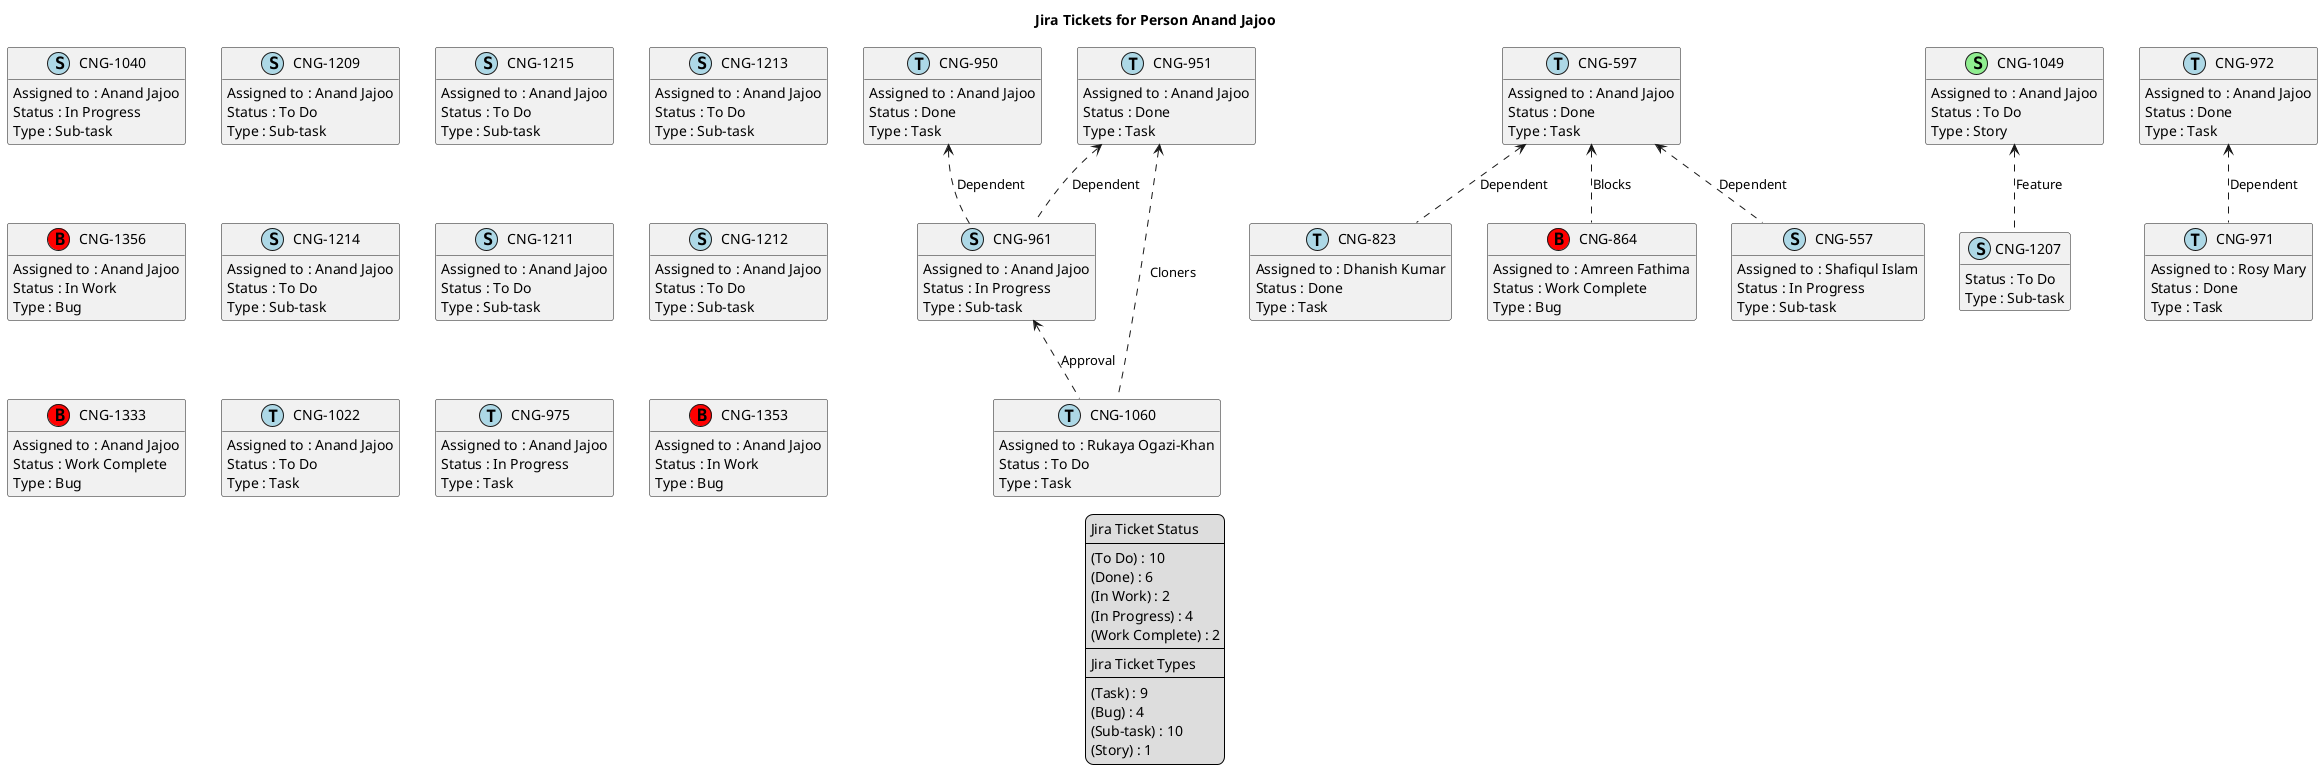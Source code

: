 @startuml
'https://plantuml.com/class-diagram

' GENERATE CLASS DIAGRAM ===========
' Generated at    : Fri Apr 19 14:50:29 CEST 2024

title Jira Tickets for Person Anand Jajoo
hide empty members

legend
Jira Ticket Status
----
(To Do) : 10
(Done) : 6
(In Work) : 2
(In Progress) : 4
(Work Complete) : 2
----
Jira Ticket Types
----
(Task) : 9
(Bug) : 4
(Sub-task) : 10
(Story) : 1
end legend


' Tickets =======
class "CNG-1040" << (S,lightblue) >> {
  Assigned to : Anand Jajoo
  Status : In Progress
  Type : Sub-task
}

class "CNG-1060" << (T,lightblue) >> {
  Assigned to : Rukaya Ogazi-Khan
  Status : To Do
  Type : Task
}

class "CNG-823" << (T,lightblue) >> {
  Assigned to : Dhanish Kumar
  Status : Done
  Type : Task
}

class "CNG-1209" << (S,lightblue) >> {
  Assigned to : Anand Jajoo
  Status : To Do
  Type : Sub-task
}

class "CNG-1207" << (S,lightblue) >> {
  Status : To Do
  Type : Sub-task
}

class "CNG-1215" << (S,lightblue) >> {
  Assigned to : Anand Jajoo
  Status : To Do
  Type : Sub-task
}

class "CNG-1213" << (S,lightblue) >> {
  Assigned to : Anand Jajoo
  Status : To Do
  Type : Sub-task
}

class "CNG-972" << (T,lightblue) >> {
  Assigned to : Anand Jajoo
  Status : Done
  Type : Task
}

class "CNG-950" << (T,lightblue) >> {
  Assigned to : Anand Jajoo
  Status : Done
  Type : Task
}

class "CNG-961" << (S,lightblue) >> {
  Assigned to : Anand Jajoo
  Status : In Progress
  Type : Sub-task
}

class "CNG-1356" << (B,red) >> {
  Assigned to : Anand Jajoo
  Status : In Work
  Type : Bug
}

class "CNG-1214" << (S,lightblue) >> {
  Assigned to : Anand Jajoo
  Status : To Do
  Type : Sub-task
}

class "CNG-971" << (T,lightblue) >> {
  Assigned to : Rosy Mary
  Status : Done
  Type : Task
}

class "CNG-1049" << (S,lightgreen) >> {
  Assigned to : Anand Jajoo
  Status : To Do
  Type : Story
}

class "CNG-597" << (T,lightblue) >> {
  Assigned to : Anand Jajoo
  Status : Done
  Type : Task
}

class "CNG-1211" << (S,lightblue) >> {
  Assigned to : Anand Jajoo
  Status : To Do
  Type : Sub-task
}

class "CNG-864" << (B,red) >> {
  Assigned to : Amreen Fathima
  Status : Work Complete
  Type : Bug
}

class "CNG-1212" << (S,lightblue) >> {
  Assigned to : Anand Jajoo
  Status : To Do
  Type : Sub-task
}

class "CNG-951" << (T,lightblue) >> {
  Assigned to : Anand Jajoo
  Status : Done
  Type : Task
}

class "CNG-1333" << (B,red) >> {
  Assigned to : Anand Jajoo
  Status : Work Complete
  Type : Bug
}

class "CNG-1022" << (T,lightblue) >> {
  Assigned to : Anand Jajoo
  Status : To Do
  Type : Task
}

class "CNG-975" << (T,lightblue) >> {
  Assigned to : Anand Jajoo
  Status : In Progress
  Type : Task
}

class "CNG-557" << (S,lightblue) >> {
  Assigned to : Shafiqul Islam
  Status : In Progress
  Type : Sub-task
}

class "CNG-1353" << (B,red) >> {
  Assigned to : Anand Jajoo
  Status : In Work
  Type : Bug
}



' Links =======
"CNG-972" <.. "CNG-971" : Dependent
"CNG-950" <.. "CNG-961" : Dependent
"CNG-951" <.. "CNG-1060" : Cloners
"CNG-951" <.. "CNG-961" : Dependent
"CNG-961" <.. "CNG-1060" : Approval
"CNG-1049" <.. "CNG-1207" : Feature
"CNG-597" <.. "CNG-864" : Blocks
"CNG-597" <.. "CNG-557" : Dependent
"CNG-597" <.. "CNG-823" : Dependent


@enduml
